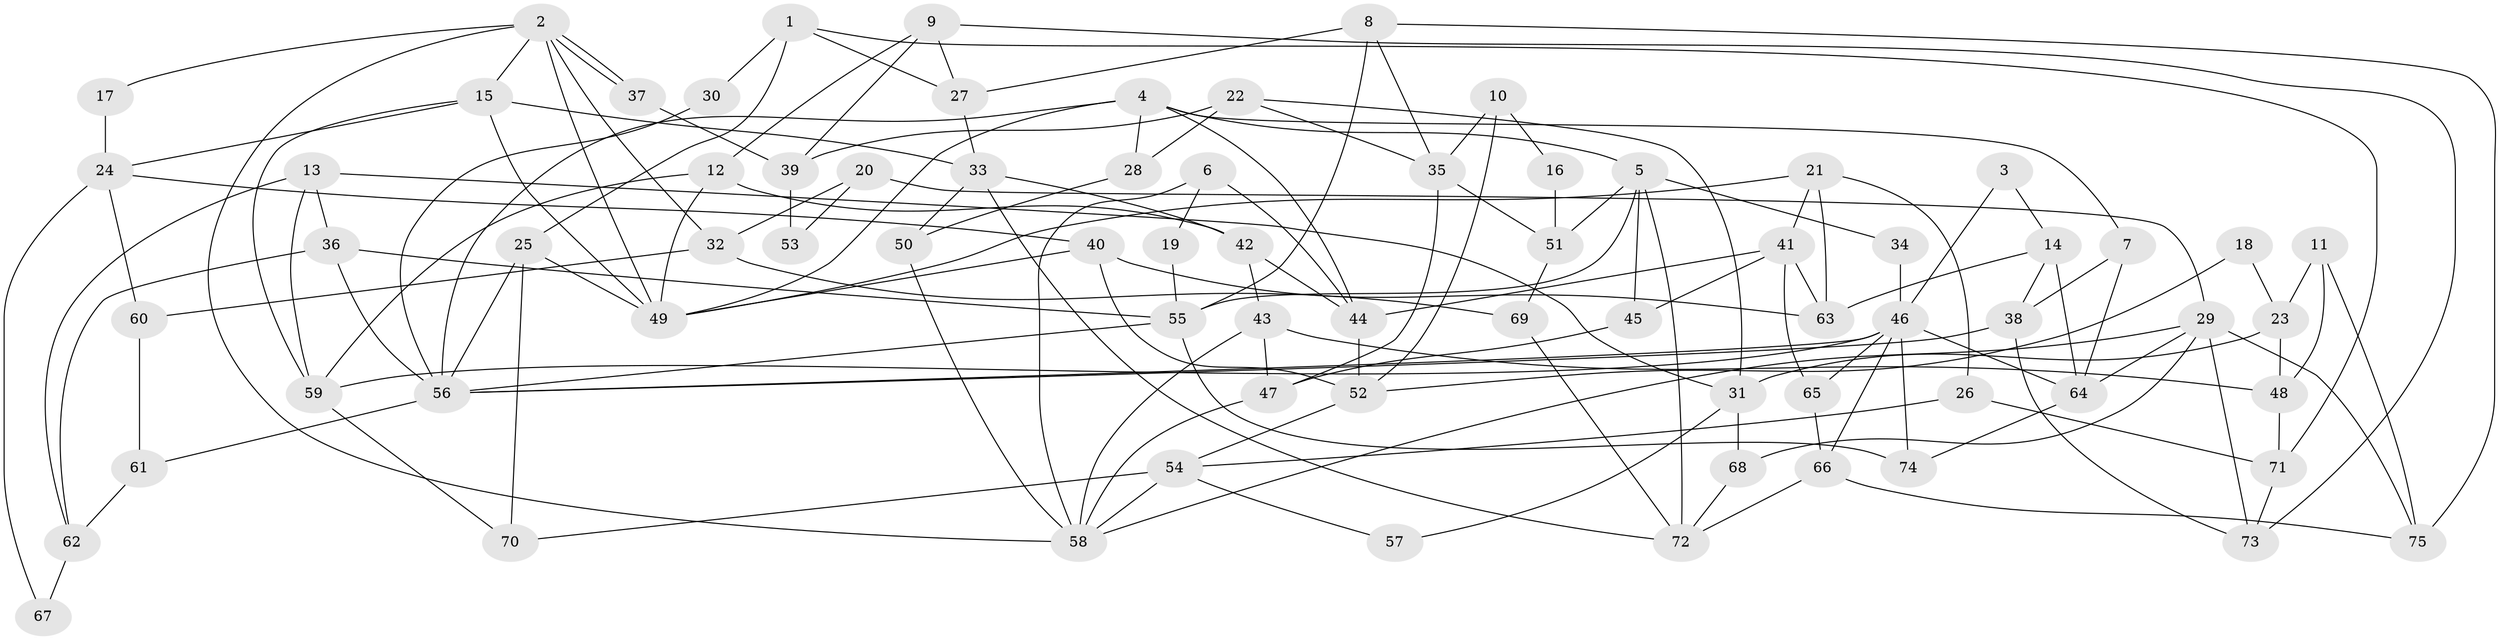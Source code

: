 // Generated by graph-tools (version 1.1) at 2025/11/02/27/25 16:11:16]
// undirected, 75 vertices, 150 edges
graph export_dot {
graph [start="1"]
  node [color=gray90,style=filled];
  1;
  2;
  3;
  4;
  5;
  6;
  7;
  8;
  9;
  10;
  11;
  12;
  13;
  14;
  15;
  16;
  17;
  18;
  19;
  20;
  21;
  22;
  23;
  24;
  25;
  26;
  27;
  28;
  29;
  30;
  31;
  32;
  33;
  34;
  35;
  36;
  37;
  38;
  39;
  40;
  41;
  42;
  43;
  44;
  45;
  46;
  47;
  48;
  49;
  50;
  51;
  52;
  53;
  54;
  55;
  56;
  57;
  58;
  59;
  60;
  61;
  62;
  63;
  64;
  65;
  66;
  67;
  68;
  69;
  70;
  71;
  72;
  73;
  74;
  75;
  1 -- 71;
  1 -- 25;
  1 -- 27;
  1 -- 30;
  2 -- 37;
  2 -- 37;
  2 -- 49;
  2 -- 15;
  2 -- 17;
  2 -- 32;
  2 -- 58;
  3 -- 14;
  3 -- 46;
  4 -- 49;
  4 -- 56;
  4 -- 5;
  4 -- 7;
  4 -- 28;
  4 -- 44;
  5 -- 72;
  5 -- 34;
  5 -- 45;
  5 -- 51;
  5 -- 55;
  6 -- 44;
  6 -- 58;
  6 -- 19;
  7 -- 38;
  7 -- 64;
  8 -- 27;
  8 -- 55;
  8 -- 35;
  8 -- 75;
  9 -- 12;
  9 -- 27;
  9 -- 39;
  9 -- 73;
  10 -- 52;
  10 -- 35;
  10 -- 16;
  11 -- 23;
  11 -- 75;
  11 -- 48;
  12 -- 42;
  12 -- 49;
  12 -- 59;
  13 -- 62;
  13 -- 59;
  13 -- 31;
  13 -- 36;
  14 -- 64;
  14 -- 38;
  14 -- 63;
  15 -- 49;
  15 -- 24;
  15 -- 33;
  15 -- 59;
  16 -- 51;
  17 -- 24;
  18 -- 52;
  18 -- 23;
  19 -- 55;
  20 -- 32;
  20 -- 29;
  20 -- 53;
  21 -- 63;
  21 -- 26;
  21 -- 41;
  21 -- 49;
  22 -- 28;
  22 -- 35;
  22 -- 31;
  22 -- 39;
  23 -- 48;
  23 -- 31;
  24 -- 40;
  24 -- 60;
  24 -- 67;
  25 -- 49;
  25 -- 56;
  25 -- 70;
  26 -- 54;
  26 -- 71;
  27 -- 33;
  28 -- 50;
  29 -- 58;
  29 -- 64;
  29 -- 68;
  29 -- 73;
  29 -- 75;
  30 -- 56;
  31 -- 57;
  31 -- 68;
  32 -- 69;
  32 -- 60;
  33 -- 72;
  33 -- 42;
  33 -- 50;
  34 -- 46;
  35 -- 47;
  35 -- 51;
  36 -- 55;
  36 -- 56;
  36 -- 62;
  37 -- 39;
  38 -- 56;
  38 -- 73;
  39 -- 53;
  40 -- 63;
  40 -- 52;
  40 -- 49;
  41 -- 65;
  41 -- 44;
  41 -- 45;
  41 -- 63;
  42 -- 44;
  42 -- 43;
  43 -- 47;
  43 -- 48;
  43 -- 58;
  44 -- 52;
  45 -- 47;
  46 -- 59;
  46 -- 74;
  46 -- 56;
  46 -- 64;
  46 -- 65;
  46 -- 66;
  47 -- 58;
  48 -- 71;
  50 -- 58;
  51 -- 69;
  52 -- 54;
  54 -- 70;
  54 -- 58;
  54 -- 57;
  55 -- 56;
  55 -- 74;
  56 -- 61;
  59 -- 70;
  60 -- 61;
  61 -- 62;
  62 -- 67;
  64 -- 74;
  65 -- 66;
  66 -- 75;
  66 -- 72;
  68 -- 72;
  69 -- 72;
  71 -- 73;
}
